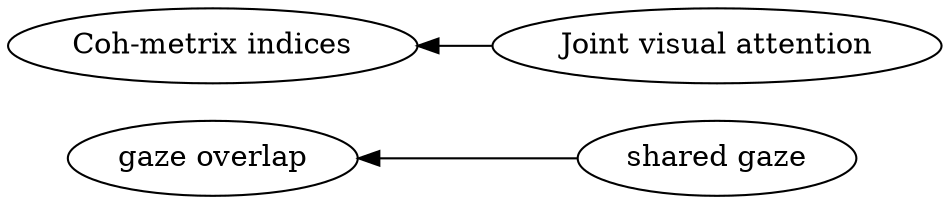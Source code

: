 digraph Test {
	rankdir=RL
	size="15,15"
	overlap=false
	splines=true
	{rank=same; "shared gaze" "Joint visual attention";}
	{rank=same; "Coh-metrix indices" "gaze overlap";}
	"Joint visual attention" [href="https://scholar.google.com/scholar?hl=en&q=An%20Interactive%20Table%20for%20Supporting%20Participation%20Balance%20in%20Face-to-Face%20Collaborative%20Learning"]
	"Joint visual attention" -> "Coh-metrix indices"
	"shared gaze" [href="https://scholar.google.com/scholar?hl=en&q=An%20Interactive%20Table%20for%20Supporting%20Participation%20Balance%20in%20Face-to-Face%20Collaborative%20Learning"]
	"shared gaze" -> "gaze overlap"
}
